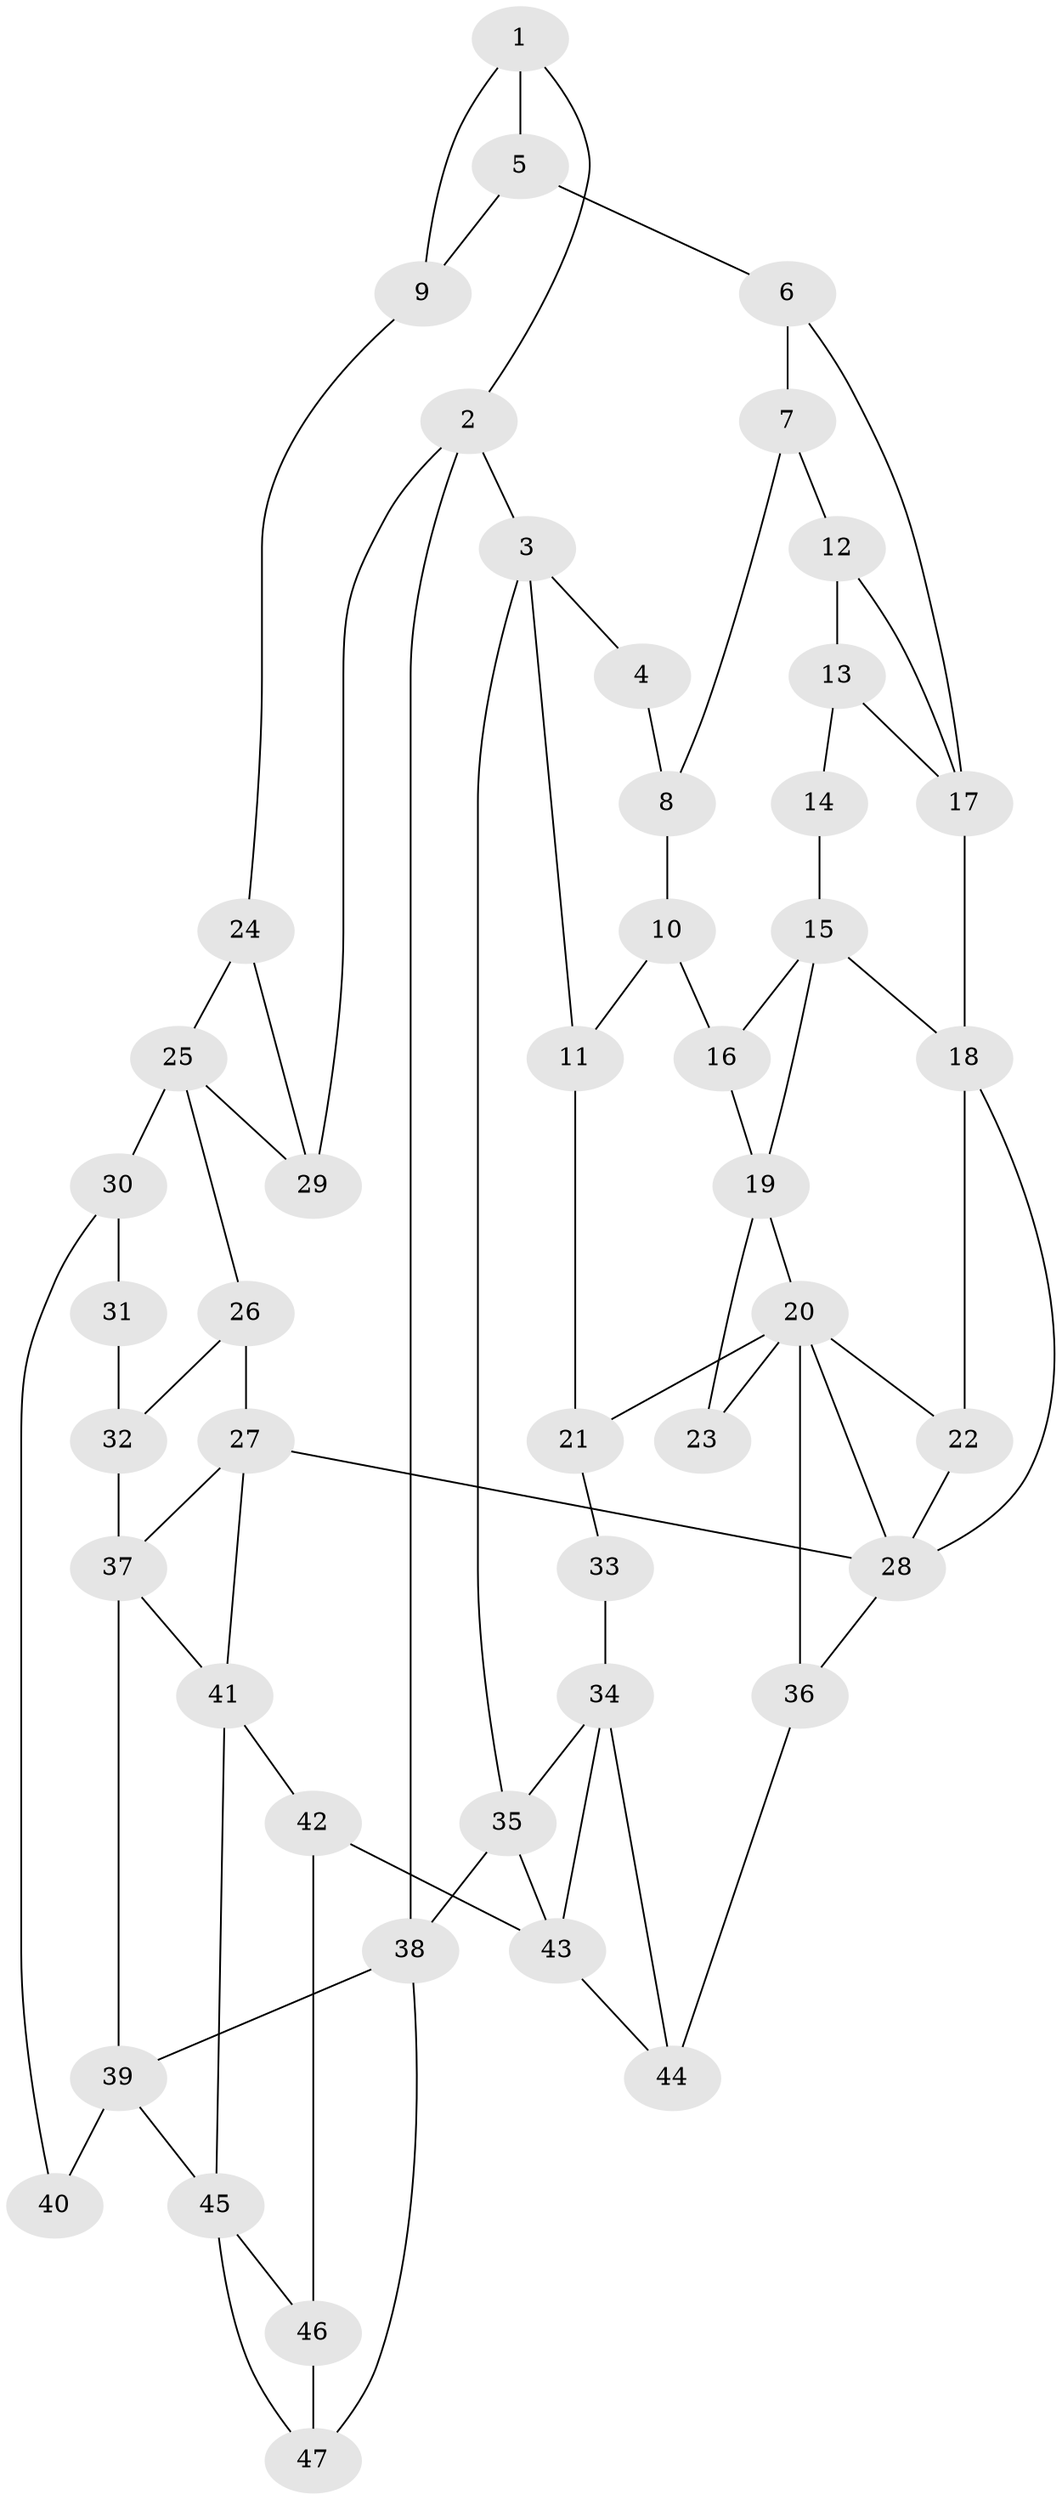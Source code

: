 // original degree distribution, {3: 0.02127659574468085, 4: 0.2553191489361702, 5: 0.48936170212765956, 6: 0.23404255319148937}
// Generated by graph-tools (version 1.1) at 2025/38/03/09/25 02:38:54]
// undirected, 47 vertices, 78 edges
graph export_dot {
graph [start="1"]
  node [color=gray90,style=filled];
  1;
  2;
  3;
  4;
  5;
  6;
  7;
  8;
  9;
  10;
  11;
  12;
  13;
  14;
  15;
  16;
  17;
  18;
  19;
  20;
  21;
  22;
  23;
  24;
  25;
  26;
  27;
  28;
  29;
  30;
  31;
  32;
  33;
  34;
  35;
  36;
  37;
  38;
  39;
  40;
  41;
  42;
  43;
  44;
  45;
  46;
  47;
  1 -- 2 [weight=1.0];
  1 -- 5 [weight=1.0];
  1 -- 9 [weight=1.0];
  2 -- 3 [weight=1.0];
  2 -- 29 [weight=1.0];
  2 -- 38 [weight=1.0];
  3 -- 4 [weight=1.0];
  3 -- 11 [weight=1.0];
  3 -- 35 [weight=1.0];
  4 -- 8 [weight=1.0];
  5 -- 6 [weight=2.0];
  5 -- 9 [weight=1.0];
  6 -- 7 [weight=1.0];
  6 -- 17 [weight=2.0];
  7 -- 8 [weight=1.0];
  7 -- 12 [weight=1.0];
  8 -- 10 [weight=1.0];
  9 -- 24 [weight=1.0];
  10 -- 11 [weight=1.0];
  10 -- 16 [weight=1.0];
  11 -- 21 [weight=1.0];
  12 -- 13 [weight=1.0];
  12 -- 17 [weight=1.0];
  13 -- 14 [weight=1.0];
  13 -- 17 [weight=1.0];
  14 -- 15 [weight=2.0];
  15 -- 16 [weight=1.0];
  15 -- 18 [weight=1.0];
  15 -- 19 [weight=2.0];
  16 -- 19 [weight=1.0];
  17 -- 18 [weight=2.0];
  18 -- 22 [weight=1.0];
  18 -- 28 [weight=1.0];
  19 -- 20 [weight=1.0];
  19 -- 23 [weight=2.0];
  20 -- 21 [weight=1.0];
  20 -- 22 [weight=1.0];
  20 -- 23 [weight=1.0];
  20 -- 28 [weight=1.0];
  20 -- 36 [weight=1.0];
  21 -- 33 [weight=1.0];
  22 -- 28 [weight=1.0];
  24 -- 25 [weight=1.0];
  24 -- 29 [weight=1.0];
  25 -- 26 [weight=1.0];
  25 -- 29 [weight=1.0];
  25 -- 30 [weight=2.0];
  26 -- 27 [weight=1.0];
  26 -- 32 [weight=1.0];
  27 -- 28 [weight=2.0];
  27 -- 37 [weight=1.0];
  27 -- 41 [weight=1.0];
  28 -- 36 [weight=1.0];
  30 -- 31 [weight=2.0];
  30 -- 40 [weight=2.0];
  31 -- 32 [weight=1.0];
  32 -- 37 [weight=1.0];
  33 -- 34 [weight=2.0];
  34 -- 35 [weight=1.0];
  34 -- 43 [weight=2.0];
  34 -- 44 [weight=1.0];
  35 -- 38 [weight=1.0];
  35 -- 43 [weight=1.0];
  36 -- 44 [weight=1.0];
  37 -- 39 [weight=2.0];
  37 -- 41 [weight=1.0];
  38 -- 39 [weight=1.0];
  38 -- 47 [weight=1.0];
  39 -- 40 [weight=2.0];
  39 -- 45 [weight=1.0];
  41 -- 42 [weight=1.0];
  41 -- 45 [weight=1.0];
  42 -- 43 [weight=2.0];
  42 -- 46 [weight=2.0];
  43 -- 44 [weight=1.0];
  45 -- 46 [weight=3.0];
  45 -- 47 [weight=1.0];
  46 -- 47 [weight=1.0];
}
